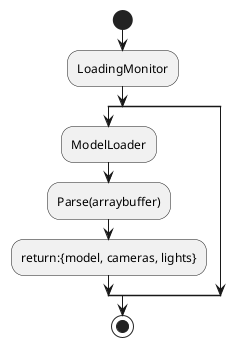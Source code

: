 @startuml Loader
start
:LoadingMonitor;
split
:ModelLoader;
:Parse(arraybuffer);
:return:{model, cameras, lights};
split again
endsplit
stop
@enduml